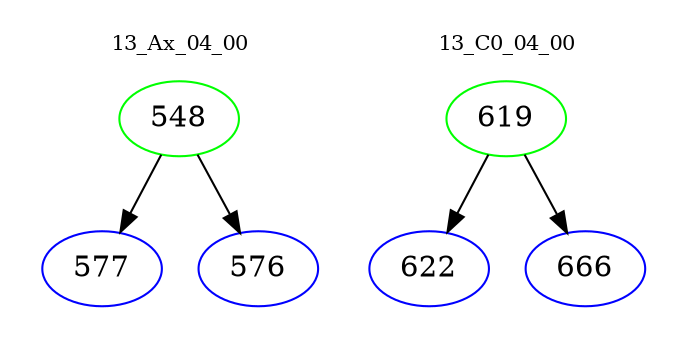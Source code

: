digraph{
subgraph cluster_0 {
color = white
label = "13_Ax_04_00";
fontsize=10;
T0_548 [label="548", color="green"]
T0_548 -> T0_577 [color="black"]
T0_577 [label="577", color="blue"]
T0_548 -> T0_576 [color="black"]
T0_576 [label="576", color="blue"]
}
subgraph cluster_1 {
color = white
label = "13_C0_04_00";
fontsize=10;
T1_619 [label="619", color="green"]
T1_619 -> T1_622 [color="black"]
T1_622 [label="622", color="blue"]
T1_619 -> T1_666 [color="black"]
T1_666 [label="666", color="blue"]
}
}
